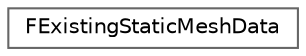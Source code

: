 digraph "Graphical Class Hierarchy"
{
 // INTERACTIVE_SVG=YES
 // LATEX_PDF_SIZE
  bgcolor="transparent";
  edge [fontname=Helvetica,fontsize=10,labelfontname=Helvetica,labelfontsize=10];
  node [fontname=Helvetica,fontsize=10,shape=box,height=0.2,width=0.4];
  rankdir="LR";
  Node0 [id="Node000000",label="FExistingStaticMeshData",height=0.2,width=0.4,color="grey40", fillcolor="white", style="filled",URL="$df/dbf/structFExistingStaticMeshData.html",tooltip=" "];
}
